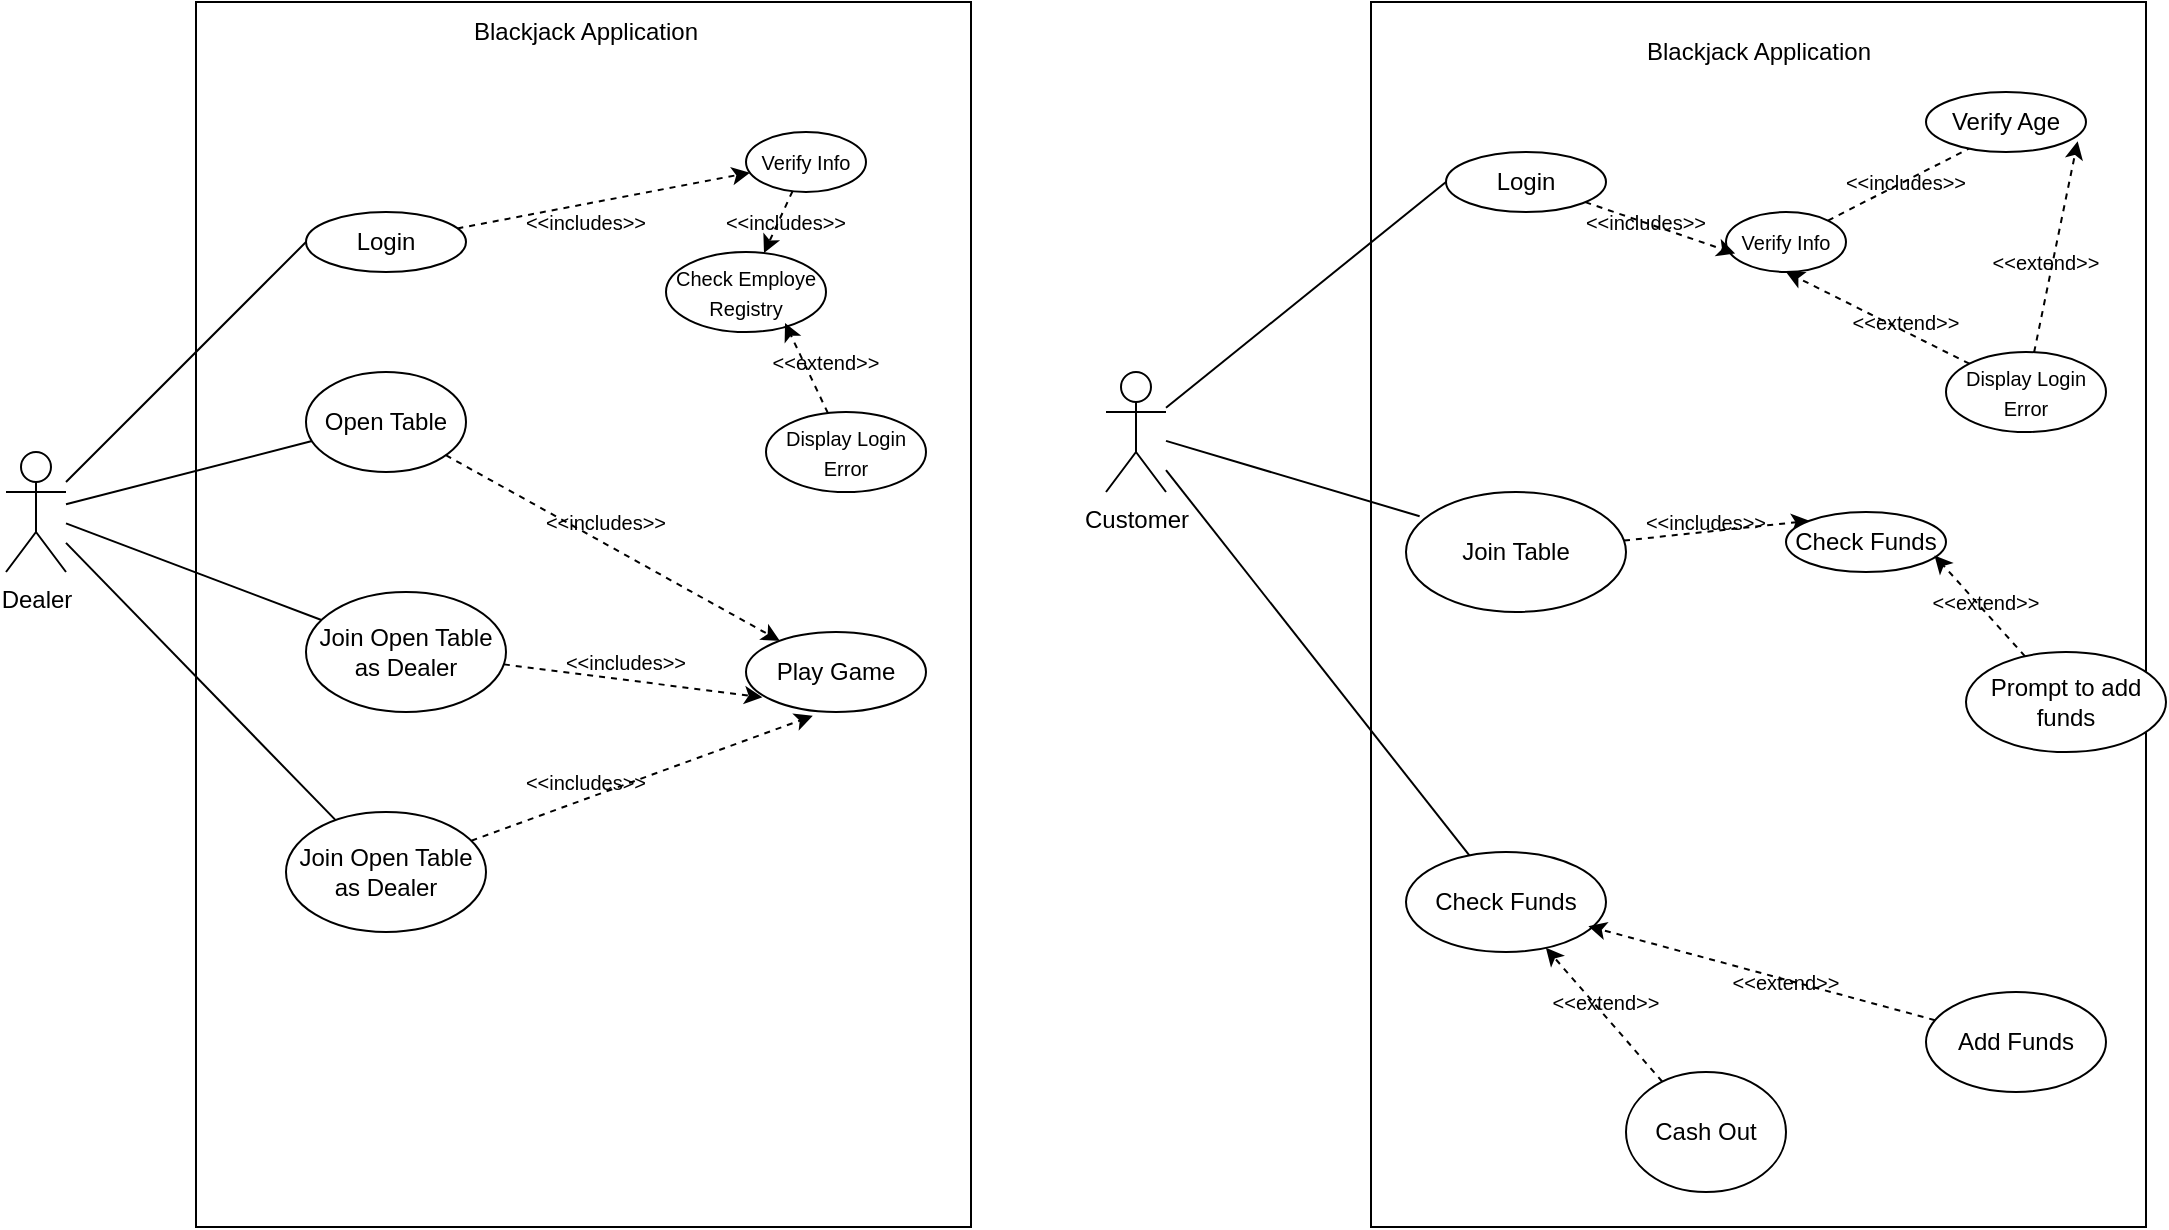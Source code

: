 <mxfile version="24.1.0" type="device">
  <diagram name="Page-1" id="hxGnjCNBtSV85zxfPFeE">
    <mxGraphModel dx="2603" dy="1515" grid="1" gridSize="10" guides="0" tooltips="1" connect="1" arrows="1" fold="1" page="1" pageScale="1" pageWidth="1920" pageHeight="1200" math="0" shadow="0">
      <root>
        <mxCell id="0" />
        <mxCell id="1" parent="0" />
        <mxCell id="bKPQsAV12vm0boF3C-H3-8" value="" style="rounded=0;whiteSpace=wrap;html=1;rotation=90;movable=0;resizable=0;rotatable=0;deletable=0;editable=0;locked=1;connectable=0;" parent="1" vertex="1">
          <mxGeometry x="12.5" y="177.5" width="612.5" height="387.5" as="geometry" />
        </mxCell>
        <mxCell id="bKPQsAV12vm0boF3C-H3-29" style="rounded=0;orthogonalLoop=1;jettySize=auto;html=1;entryX=0;entryY=0.5;entryDx=0;entryDy=0;endArrow=none;endFill=0;" parent="1" source="bKPQsAV12vm0boF3C-H3-9" target="bKPQsAV12vm0boF3C-H3-16" edge="1">
          <mxGeometry relative="1" as="geometry" />
        </mxCell>
        <mxCell id="Nz69gRH49htbH8ONwdtx-12" style="rounded=0;orthogonalLoop=1;jettySize=auto;html=1;endArrow=none;endFill=0;" edge="1" parent="1" source="bKPQsAV12vm0boF3C-H3-9" target="Nz69gRH49htbH8ONwdtx-4">
          <mxGeometry relative="1" as="geometry" />
        </mxCell>
        <mxCell id="Nz69gRH49htbH8ONwdtx-14" style="rounded=0;orthogonalLoop=1;jettySize=auto;html=1;endArrow=none;endFill=0;" edge="1" parent="1" source="bKPQsAV12vm0boF3C-H3-9" target="Nz69gRH49htbH8ONwdtx-5">
          <mxGeometry relative="1" as="geometry" />
        </mxCell>
        <mxCell id="Nz69gRH49htbH8ONwdtx-28" style="rounded=0;orthogonalLoop=1;jettySize=auto;html=1;endArrow=none;endFill=0;" edge="1" parent="1" source="bKPQsAV12vm0boF3C-H3-9" target="smM5Tx4hpJfbB_3lufsS-2">
          <mxGeometry relative="1" as="geometry" />
        </mxCell>
        <mxCell id="bKPQsAV12vm0boF3C-H3-9" value="Dealer" style="shape=umlActor;verticalLabelPosition=bottom;verticalAlign=top;html=1;outlineConnect=0;" parent="1" vertex="1">
          <mxGeometry x="30" y="290" width="30" height="60" as="geometry" />
        </mxCell>
        <mxCell id="bKPQsAV12vm0boF3C-H3-10" value="Blackjack Application" style="text;html=1;align=center;verticalAlign=middle;whiteSpace=wrap;rounded=0;" parent="1" vertex="1">
          <mxGeometry x="260" y="70" width="120" height="20" as="geometry" />
        </mxCell>
        <mxCell id="Nz69gRH49htbH8ONwdtx-27" style="rounded=0;orthogonalLoop=1;jettySize=auto;html=1;dashed=1;" edge="1" parent="1" source="bKPQsAV12vm0boF3C-H3-16" target="bKPQsAV12vm0boF3C-H3-17">
          <mxGeometry relative="1" as="geometry" />
        </mxCell>
        <mxCell id="bKPQsAV12vm0boF3C-H3-16" value="Login" style="ellipse;whiteSpace=wrap;html=1;" parent="1" vertex="1">
          <mxGeometry x="180" y="170" width="80" height="30" as="geometry" />
        </mxCell>
        <mxCell id="bKPQsAV12vm0boF3C-H3-24" style="rounded=0;orthogonalLoop=1;jettySize=auto;html=1;dashed=1;" parent="1" source="bKPQsAV12vm0boF3C-H3-17" target="bKPQsAV12vm0boF3C-H3-23" edge="1">
          <mxGeometry relative="1" as="geometry" />
        </mxCell>
        <mxCell id="bKPQsAV12vm0boF3C-H3-17" value="&lt;font size=&quot;1&quot;&gt;Verify&amp;nbsp;Info&lt;/font&gt;" style="ellipse;whiteSpace=wrap;html=1;" parent="1" vertex="1">
          <mxGeometry x="400" y="130" width="60" height="30" as="geometry" />
        </mxCell>
        <mxCell id="bKPQsAV12vm0boF3C-H3-23" value="&lt;font size=&quot;1&quot;&gt;Check Employe Registry&lt;/font&gt;" style="ellipse;whiteSpace=wrap;html=1;" parent="1" vertex="1">
          <mxGeometry x="360" y="190" width="80" height="40" as="geometry" />
        </mxCell>
        <mxCell id="bKPQsAV12vm0boF3C-H3-25" value="&lt;font style=&quot;font-size: 10px;&quot;&gt;&amp;lt;&amp;lt;includes&amp;gt;&amp;gt;&lt;/font&gt;" style="text;html=1;align=center;verticalAlign=middle;whiteSpace=wrap;rounded=0;" parent="1" vertex="1">
          <mxGeometry x="390" y="160" width="60" height="30" as="geometry" />
        </mxCell>
        <mxCell id="bKPQsAV12vm0boF3C-H3-26" value="&lt;font size=&quot;1&quot;&gt;Display Login Error&lt;/font&gt;" style="ellipse;whiteSpace=wrap;html=1;" parent="1" vertex="1">
          <mxGeometry x="410" y="270" width="80" height="40" as="geometry" />
        </mxCell>
        <mxCell id="bKPQsAV12vm0boF3C-H3-28" value="&lt;font style=&quot;font-size: 10px;&quot;&gt;&amp;lt;&amp;lt;extend&amp;gt;&amp;gt;&lt;/font&gt;" style="text;html=1;align=center;verticalAlign=middle;whiteSpace=wrap;rounded=0;movable=1;resizable=1;rotatable=1;deletable=1;editable=1;locked=0;connectable=1;" parent="1" vertex="1">
          <mxGeometry x="410" y="230" width="60" height="30" as="geometry" />
        </mxCell>
        <mxCell id="Nz69gRH49htbH8ONwdtx-17" style="rounded=0;orthogonalLoop=1;jettySize=auto;html=1;dashed=1;" edge="1" parent="1" source="smM5Tx4hpJfbB_3lufsS-2" target="Nz69gRH49htbH8ONwdtx-10">
          <mxGeometry relative="1" as="geometry" />
        </mxCell>
        <mxCell id="smM5Tx4hpJfbB_3lufsS-2" value="Open Table" style="ellipse;whiteSpace=wrap;html=1;" parent="1" vertex="1">
          <mxGeometry x="180" y="250" width="80" height="50" as="geometry" />
        </mxCell>
        <mxCell id="smM5Tx4hpJfbB_3lufsS-4" value="" style="rounded=0;whiteSpace=wrap;html=1;rotation=90;movable=1;resizable=1;rotatable=1;deletable=1;editable=1;locked=0;connectable=1;" parent="1" vertex="1">
          <mxGeometry x="600" y="177.5" width="612.5" height="387.5" as="geometry" />
        </mxCell>
        <mxCell id="smM5Tx4hpJfbB_3lufsS-5" style="rounded=0;orthogonalLoop=1;jettySize=auto;html=1;entryX=0;entryY=0.5;entryDx=0;entryDy=0;endArrow=none;endFill=0;movable=0;resizable=0;rotatable=0;deletable=0;editable=0;locked=1;connectable=0;" parent="1" source="smM5Tx4hpJfbB_3lufsS-7" target="smM5Tx4hpJfbB_3lufsS-9" edge="1">
          <mxGeometry relative="1" as="geometry" />
        </mxCell>
        <mxCell id="Nz69gRH49htbH8ONwdtx-33" style="rounded=0;orthogonalLoop=1;jettySize=auto;html=1;endArrow=none;endFill=0;movable=0;resizable=0;rotatable=0;deletable=0;editable=0;locked=1;connectable=0;" edge="1" parent="1" source="smM5Tx4hpJfbB_3lufsS-7" target="Nz69gRH49htbH8ONwdtx-7">
          <mxGeometry relative="1" as="geometry" />
        </mxCell>
        <mxCell id="smM5Tx4hpJfbB_3lufsS-7" value="Customer" style="shape=umlActor;verticalLabelPosition=bottom;verticalAlign=top;html=1;outlineConnect=0;movable=0;resizable=0;rotatable=0;deletable=0;editable=0;locked=1;connectable=0;" parent="1" vertex="1">
          <mxGeometry x="580" y="250" width="30" height="60" as="geometry" />
        </mxCell>
        <mxCell id="smM5Tx4hpJfbB_3lufsS-8" value="Blackjack Application" style="text;html=1;align=center;verticalAlign=middle;whiteSpace=wrap;rounded=0;movable=0;resizable=0;rotatable=0;deletable=0;editable=0;locked=1;connectable=0;" parent="1" vertex="1">
          <mxGeometry x="840" y="80" width="132.5" height="20" as="geometry" />
        </mxCell>
        <mxCell id="smM5Tx4hpJfbB_3lufsS-9" value="Login" style="ellipse;whiteSpace=wrap;html=1;movable=0;resizable=0;rotatable=0;deletable=0;editable=0;locked=1;connectable=0;" parent="1" vertex="1">
          <mxGeometry x="750" y="140" width="80" height="30" as="geometry" />
        </mxCell>
        <mxCell id="smM5Tx4hpJfbB_3lufsS-25" style="rounded=0;orthogonalLoop=1;jettySize=auto;html=1;entryX=1;entryY=0;entryDx=0;entryDy=0;dashed=1;movable=0;resizable=0;rotatable=0;deletable=0;editable=0;locked=1;connectable=0;" parent="1" source="smM5Tx4hpJfbB_3lufsS-11" target="smM5Tx4hpJfbB_3lufsS-24" edge="1">
          <mxGeometry relative="1" as="geometry" />
        </mxCell>
        <mxCell id="smM5Tx4hpJfbB_3lufsS-11" value="&lt;font size=&quot;1&quot;&gt;Verify&amp;nbsp;Info&lt;/font&gt;" style="ellipse;whiteSpace=wrap;html=1;movable=0;resizable=0;rotatable=0;deletable=0;editable=0;locked=1;connectable=0;" parent="1" vertex="1">
          <mxGeometry x="890" y="170" width="60" height="30" as="geometry" />
        </mxCell>
        <mxCell id="smM5Tx4hpJfbB_3lufsS-12" style="rounded=0;orthogonalLoop=1;jettySize=auto;html=1;entryX=0.076;entryY=0.693;entryDx=0;entryDy=0;entryPerimeter=0;dashed=1;movable=0;resizable=0;rotatable=0;deletable=0;editable=0;locked=1;connectable=0;" parent="1" source="smM5Tx4hpJfbB_3lufsS-9" target="smM5Tx4hpJfbB_3lufsS-11" edge="1">
          <mxGeometry relative="1" as="geometry" />
        </mxCell>
        <mxCell id="smM5Tx4hpJfbB_3lufsS-13" value="&lt;font style=&quot;font-size: 10px;&quot;&gt;&amp;lt;&amp;lt;includes&amp;gt;&amp;gt;&lt;/font&gt;" style="text;html=1;align=center;verticalAlign=middle;whiteSpace=wrap;rounded=0;movable=0;resizable=0;rotatable=0;deletable=0;editable=0;locked=1;connectable=0;" parent="1" vertex="1">
          <mxGeometry x="820" y="160" width="60" height="30" as="geometry" />
        </mxCell>
        <mxCell id="smM5Tx4hpJfbB_3lufsS-23" style="rounded=0;orthogonalLoop=1;jettySize=auto;html=1;entryX=0.5;entryY=1;entryDx=0;entryDy=0;dashed=1;movable=0;resizable=0;rotatable=0;deletable=0;editable=0;locked=1;connectable=0;" parent="1" source="smM5Tx4hpJfbB_3lufsS-17" target="smM5Tx4hpJfbB_3lufsS-11" edge="1">
          <mxGeometry relative="1" as="geometry" />
        </mxCell>
        <mxCell id="smM5Tx4hpJfbB_3lufsS-17" value="&lt;font size=&quot;1&quot;&gt;Display Login Error&lt;/font&gt;" style="ellipse;whiteSpace=wrap;html=1;movable=0;resizable=0;rotatable=0;deletable=0;editable=0;locked=1;connectable=0;" parent="1" vertex="1">
          <mxGeometry x="1000" y="240" width="80" height="40" as="geometry" />
        </mxCell>
        <mxCell id="smM5Tx4hpJfbB_3lufsS-19" value="&lt;font style=&quot;font-size: 10px;&quot;&gt;&amp;lt;&amp;lt;extend&amp;gt;&amp;gt;&lt;/font&gt;" style="text;html=1;align=center;verticalAlign=middle;whiteSpace=wrap;rounded=0;movable=0;resizable=0;rotatable=0;deletable=0;editable=0;locked=1;connectable=0;" parent="1" vertex="1">
          <mxGeometry x="1020" y="180" width="60" height="30" as="geometry" />
        </mxCell>
        <mxCell id="smM5Tx4hpJfbB_3lufsS-24" value="Verify Age" style="ellipse;whiteSpace=wrap;html=1;movable=0;resizable=0;rotatable=0;deletable=0;editable=0;locked=1;connectable=0;" parent="1" vertex="1">
          <mxGeometry x="990" y="110" width="80" height="30" as="geometry" />
        </mxCell>
        <mxCell id="smM5Tx4hpJfbB_3lufsS-26" value="&lt;font style=&quot;font-size: 10px;&quot;&gt;&amp;lt;&amp;lt;includes&amp;gt;&amp;gt;&lt;/font&gt;" style="text;html=1;align=center;verticalAlign=middle;whiteSpace=wrap;rounded=0;movable=0;resizable=0;rotatable=0;deletable=0;editable=0;locked=1;connectable=0;" parent="1" vertex="1">
          <mxGeometry x="950" y="140" width="60" height="30" as="geometry" />
        </mxCell>
        <mxCell id="smM5Tx4hpJfbB_3lufsS-27" style="rounded=0;orthogonalLoop=1;jettySize=auto;html=1;entryX=0.948;entryY=0.822;entryDx=0;entryDy=0;entryPerimeter=0;dashed=1;movable=0;resizable=0;rotatable=0;deletable=0;editable=0;locked=1;connectable=0;" parent="1" source="smM5Tx4hpJfbB_3lufsS-17" target="smM5Tx4hpJfbB_3lufsS-24" edge="1">
          <mxGeometry relative="1" as="geometry" />
        </mxCell>
        <mxCell id="smM5Tx4hpJfbB_3lufsS-28" value="&lt;font style=&quot;font-size: 10px;&quot;&gt;&amp;lt;&amp;lt;extend&amp;gt;&amp;gt;&lt;/font&gt;" style="text;html=1;align=center;verticalAlign=middle;whiteSpace=wrap;rounded=0;movable=0;resizable=0;rotatable=0;deletable=0;editable=0;locked=1;connectable=0;" parent="1" vertex="1">
          <mxGeometry x="950" y="210" width="60" height="30" as="geometry" />
        </mxCell>
        <mxCell id="smM5Tx4hpJfbB_3lufsS-32" style="rounded=0;orthogonalLoop=1;jettySize=auto;html=1;entryX=0;entryY=0;entryDx=0;entryDy=0;dashed=1;movable=0;resizable=0;rotatable=0;deletable=0;editable=0;locked=1;connectable=0;" parent="1" source="smM5Tx4hpJfbB_3lufsS-29" target="smM5Tx4hpJfbB_3lufsS-31" edge="1">
          <mxGeometry relative="1" as="geometry" />
        </mxCell>
        <mxCell id="smM5Tx4hpJfbB_3lufsS-29" value="Join Table" style="ellipse;whiteSpace=wrap;html=1;movable=0;resizable=0;rotatable=0;deletable=0;editable=0;locked=1;connectable=0;" parent="1" vertex="1">
          <mxGeometry x="730" y="310" width="110" height="60" as="geometry" />
        </mxCell>
        <mxCell id="smM5Tx4hpJfbB_3lufsS-30" style="rounded=0;orthogonalLoop=1;jettySize=auto;html=1;entryX=0.062;entryY=0.202;entryDx=0;entryDy=0;entryPerimeter=0;endArrow=none;endFill=0;movable=0;resizable=0;rotatable=0;deletable=0;editable=0;locked=1;connectable=0;" parent="1" source="smM5Tx4hpJfbB_3lufsS-7" target="smM5Tx4hpJfbB_3lufsS-29" edge="1">
          <mxGeometry relative="1" as="geometry" />
        </mxCell>
        <mxCell id="smM5Tx4hpJfbB_3lufsS-31" value="Check Funds" style="ellipse;whiteSpace=wrap;html=1;movable=0;resizable=0;rotatable=0;deletable=0;editable=0;locked=1;connectable=0;" parent="1" vertex="1">
          <mxGeometry x="920" y="320" width="80" height="30" as="geometry" />
        </mxCell>
        <mxCell id="smM5Tx4hpJfbB_3lufsS-33" value="Prompt to add funds" style="ellipse;whiteSpace=wrap;html=1;movable=0;resizable=0;rotatable=0;deletable=0;editable=0;locked=1;connectable=0;" parent="1" vertex="1">
          <mxGeometry x="1010" y="390" width="100" height="50" as="geometry" />
        </mxCell>
        <mxCell id="smM5Tx4hpJfbB_3lufsS-36" value="&lt;font style=&quot;font-size: 10px;&quot;&gt;&amp;lt;&amp;lt;includes&amp;gt;&amp;gt;&lt;/font&gt;" style="text;html=1;align=center;verticalAlign=middle;whiteSpace=wrap;rounded=0;movable=0;resizable=0;rotatable=0;deletable=0;editable=0;locked=1;connectable=0;" parent="1" vertex="1">
          <mxGeometry x="850" y="310" width="60" height="30" as="geometry" />
        </mxCell>
        <mxCell id="Nz69gRH49htbH8ONwdtx-1" style="edgeStyle=orthogonalEdgeStyle;rounded=0;orthogonalLoop=1;jettySize=auto;html=1;exitX=0.5;exitY=1;exitDx=0;exitDy=0;" edge="1" parent="1" source="bKPQsAV12vm0boF3C-H3-26" target="bKPQsAV12vm0boF3C-H3-26">
          <mxGeometry relative="1" as="geometry" />
        </mxCell>
        <mxCell id="Nz69gRH49htbH8ONwdtx-2" style="rounded=0;orthogonalLoop=1;jettySize=auto;html=1;entryX=0.744;entryY=0.887;entryDx=0;entryDy=0;entryPerimeter=0;dashed=1;" edge="1" parent="1" source="bKPQsAV12vm0boF3C-H3-26" target="bKPQsAV12vm0boF3C-H3-23">
          <mxGeometry relative="1" as="geometry" />
        </mxCell>
        <mxCell id="Nz69gRH49htbH8ONwdtx-4" value="Join Open Table as Dealer" style="ellipse;whiteSpace=wrap;html=1;" vertex="1" parent="1">
          <mxGeometry x="180" y="360" width="100" height="60" as="geometry" />
        </mxCell>
        <mxCell id="Nz69gRH49htbH8ONwdtx-5" value="Join Open Table as Dealer" style="ellipse;whiteSpace=wrap;html=1;" vertex="1" parent="1">
          <mxGeometry x="170" y="470" width="100" height="60" as="geometry" />
        </mxCell>
        <mxCell id="Nz69gRH49htbH8ONwdtx-7" value="Check Funds" style="ellipse;whiteSpace=wrap;html=1;movable=0;resizable=0;rotatable=0;deletable=0;editable=0;locked=1;connectable=0;" vertex="1" parent="1">
          <mxGeometry x="730" y="490" width="100" height="50" as="geometry" />
        </mxCell>
        <mxCell id="Nz69gRH49htbH8ONwdtx-8" value="Add Funds" style="ellipse;whiteSpace=wrap;html=1;movable=0;resizable=0;rotatable=0;deletable=0;editable=0;locked=1;connectable=0;" vertex="1" parent="1">
          <mxGeometry x="990" y="560" width="90" height="50" as="geometry" />
        </mxCell>
        <mxCell id="Nz69gRH49htbH8ONwdtx-39" style="rounded=0;orthogonalLoop=1;jettySize=auto;html=1;dashed=1;movable=0;resizable=0;rotatable=0;deletable=0;editable=0;locked=1;connectable=0;" edge="1" parent="1" source="Nz69gRH49htbH8ONwdtx-9" target="Nz69gRH49htbH8ONwdtx-7">
          <mxGeometry relative="1" as="geometry" />
        </mxCell>
        <mxCell id="Nz69gRH49htbH8ONwdtx-9" value="Cash Out" style="ellipse;whiteSpace=wrap;html=1;movable=0;resizable=0;rotatable=0;deletable=0;editable=0;locked=1;connectable=0;" vertex="1" parent="1">
          <mxGeometry x="840" y="600" width="80" height="60" as="geometry" />
        </mxCell>
        <mxCell id="Nz69gRH49htbH8ONwdtx-10" value="Play Game" style="ellipse;whiteSpace=wrap;html=1;" vertex="1" parent="1">
          <mxGeometry x="400" y="380" width="90" height="40" as="geometry" />
        </mxCell>
        <mxCell id="bKPQsAV12vm0boF3C-H3-20" value="&lt;font style=&quot;font-size: 10px;&quot;&gt;&amp;lt;&amp;lt;includes&amp;gt;&amp;gt;&lt;/font&gt;" style="text;html=1;align=center;verticalAlign=middle;whiteSpace=wrap;rounded=0;" parent="1" vertex="1">
          <mxGeometry x="290" y="160" width="60" height="30" as="geometry" />
        </mxCell>
        <mxCell id="Nz69gRH49htbH8ONwdtx-19" style="rounded=0;orthogonalLoop=1;jettySize=auto;html=1;entryX=0.091;entryY=0.817;entryDx=0;entryDy=0;entryPerimeter=0;dashed=1;" edge="1" parent="1" source="Nz69gRH49htbH8ONwdtx-4" target="Nz69gRH49htbH8ONwdtx-10">
          <mxGeometry relative="1" as="geometry" />
        </mxCell>
        <mxCell id="Nz69gRH49htbH8ONwdtx-20" style="rounded=0;orthogonalLoop=1;jettySize=auto;html=1;entryX=0.371;entryY=1.048;entryDx=0;entryDy=0;entryPerimeter=0;dashed=1;" edge="1" parent="1" source="Nz69gRH49htbH8ONwdtx-5" target="Nz69gRH49htbH8ONwdtx-10">
          <mxGeometry relative="1" as="geometry" />
        </mxCell>
        <mxCell id="Nz69gRH49htbH8ONwdtx-21" value="&lt;font style=&quot;font-size: 10px;&quot;&gt;&amp;lt;&amp;lt;includes&amp;gt;&amp;gt;&lt;/font&gt;" style="text;html=1;align=center;verticalAlign=middle;whiteSpace=wrap;rounded=0;" vertex="1" parent="1">
          <mxGeometry x="300" y="310" width="60" height="30" as="geometry" />
        </mxCell>
        <mxCell id="Nz69gRH49htbH8ONwdtx-22" value="&lt;font style=&quot;font-size: 10px;&quot;&gt;&amp;lt;&amp;lt;includes&amp;gt;&amp;gt;&lt;/font&gt;" style="text;html=1;align=center;verticalAlign=middle;whiteSpace=wrap;rounded=0;" vertex="1" parent="1">
          <mxGeometry x="310" y="380" width="60" height="30" as="geometry" />
        </mxCell>
        <mxCell id="Nz69gRH49htbH8ONwdtx-26" value="&lt;font style=&quot;font-size: 10px;&quot;&gt;&amp;lt;&amp;lt;includes&amp;gt;&amp;gt;&lt;/font&gt;" style="text;html=1;align=center;verticalAlign=middle;whiteSpace=wrap;rounded=0;" vertex="1" parent="1">
          <mxGeometry x="290" y="440" width="60" height="30" as="geometry" />
        </mxCell>
        <mxCell id="Nz69gRH49htbH8ONwdtx-31" style="rounded=0;orthogonalLoop=1;jettySize=auto;html=1;entryX=0.928;entryY=0.725;entryDx=0;entryDy=0;entryPerimeter=0;dashed=1;movable=0;resizable=0;rotatable=0;deletable=0;editable=0;locked=1;connectable=0;" edge="1" parent="1" source="smM5Tx4hpJfbB_3lufsS-33" target="smM5Tx4hpJfbB_3lufsS-31">
          <mxGeometry relative="1" as="geometry" />
        </mxCell>
        <mxCell id="Nz69gRH49htbH8ONwdtx-32" value="&lt;font style=&quot;font-size: 10px;&quot;&gt;&amp;lt;&amp;lt;extend&amp;gt;&amp;gt;&lt;/font&gt;" style="text;html=1;align=center;verticalAlign=middle;whiteSpace=wrap;rounded=0;movable=0;resizable=0;rotatable=0;deletable=0;editable=0;locked=1;connectable=0;" vertex="1" parent="1">
          <mxGeometry x="990" y="350" width="60" height="30" as="geometry" />
        </mxCell>
        <mxCell id="Nz69gRH49htbH8ONwdtx-38" style="rounded=0;orthogonalLoop=1;jettySize=auto;html=1;entryX=0.912;entryY=0.742;entryDx=0;entryDy=0;entryPerimeter=0;dashed=1;movable=0;resizable=0;rotatable=0;deletable=0;editable=0;locked=1;connectable=0;" edge="1" parent="1" source="Nz69gRH49htbH8ONwdtx-8" target="Nz69gRH49htbH8ONwdtx-7">
          <mxGeometry relative="1" as="geometry" />
        </mxCell>
        <mxCell id="Nz69gRH49htbH8ONwdtx-40" value="&lt;font style=&quot;font-size: 10px;&quot;&gt;&amp;lt;&amp;lt;extend&amp;gt;&amp;gt;&lt;/font&gt;" style="text;html=1;align=center;verticalAlign=middle;whiteSpace=wrap;rounded=0;movable=0;resizable=0;rotatable=0;deletable=0;editable=0;locked=1;connectable=0;" vertex="1" parent="1">
          <mxGeometry x="890" y="540" width="60" height="30" as="geometry" />
        </mxCell>
        <mxCell id="Nz69gRH49htbH8ONwdtx-41" value="&lt;font style=&quot;font-size: 10px;&quot;&gt;&amp;lt;&amp;lt;extend&amp;gt;&amp;gt;&lt;/font&gt;" style="text;html=1;align=center;verticalAlign=middle;whiteSpace=wrap;rounded=0;movable=0;resizable=0;rotatable=0;deletable=0;editable=0;locked=1;connectable=0;" vertex="1" parent="1">
          <mxGeometry x="800" y="550" width="60" height="30" as="geometry" />
        </mxCell>
      </root>
    </mxGraphModel>
  </diagram>
</mxfile>
